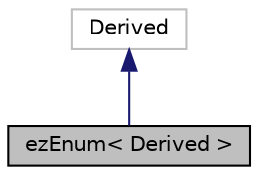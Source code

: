 digraph "ezEnum&lt; Derived &gt;"
{
 // LATEX_PDF_SIZE
  edge [fontname="Helvetica",fontsize="10",labelfontname="Helvetica",labelfontsize="10"];
  node [fontname="Helvetica",fontsize="10",shape=record];
  Node1 [label="ezEnum\< Derived \>",height=0.2,width=0.4,color="black", fillcolor="grey75", style="filled", fontcolor="black",tooltip="A custom enum implementation that allows to define the underlying storage type to control its memory ..."];
  Node2 -> Node1 [dir="back",color="midnightblue",fontsize="10",style="solid",fontname="Helvetica"];
  Node2 [label="Derived",height=0.2,width=0.4,color="grey75", fillcolor="white", style="filled",tooltip=" "];
}

